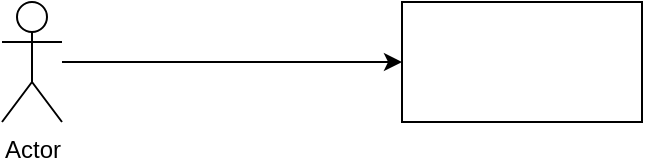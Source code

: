 <mxfile version="22.1.15" type="github">
  <diagram name="第 1 页" id="FPTOt3IVI30kJp242biV">
    <mxGraphModel dx="1434" dy="746" grid="1" gridSize="10" guides="1" tooltips="1" connect="1" arrows="1" fold="1" page="1" pageScale="1" pageWidth="827" pageHeight="1169" math="0" shadow="0">
      <root>
        <mxCell id="0" />
        <mxCell id="1" parent="0" />
        <mxCell id="FL1MT1HK3LF-lT6TVkwf-6" style="edgeStyle=orthogonalEdgeStyle;rounded=0;orthogonalLoop=1;jettySize=auto;html=1;entryX=0;entryY=0.5;entryDx=0;entryDy=0;" edge="1" parent="1" source="FL1MT1HK3LF-lT6TVkwf-2" target="FL1MT1HK3LF-lT6TVkwf-5">
          <mxGeometry relative="1" as="geometry" />
        </mxCell>
        <mxCell id="FL1MT1HK3LF-lT6TVkwf-2" value="Actor" style="shape=umlActor;verticalLabelPosition=bottom;verticalAlign=top;html=1;outlineConnect=0;" vertex="1" parent="1">
          <mxGeometry x="70" y="230" width="30" height="60" as="geometry" />
        </mxCell>
        <mxCell id="FL1MT1HK3LF-lT6TVkwf-5" value="" style="rounded=0;whiteSpace=wrap;html=1;" vertex="1" parent="1">
          <mxGeometry x="270" y="230" width="120" height="60" as="geometry" />
        </mxCell>
      </root>
    </mxGraphModel>
  </diagram>
</mxfile>
